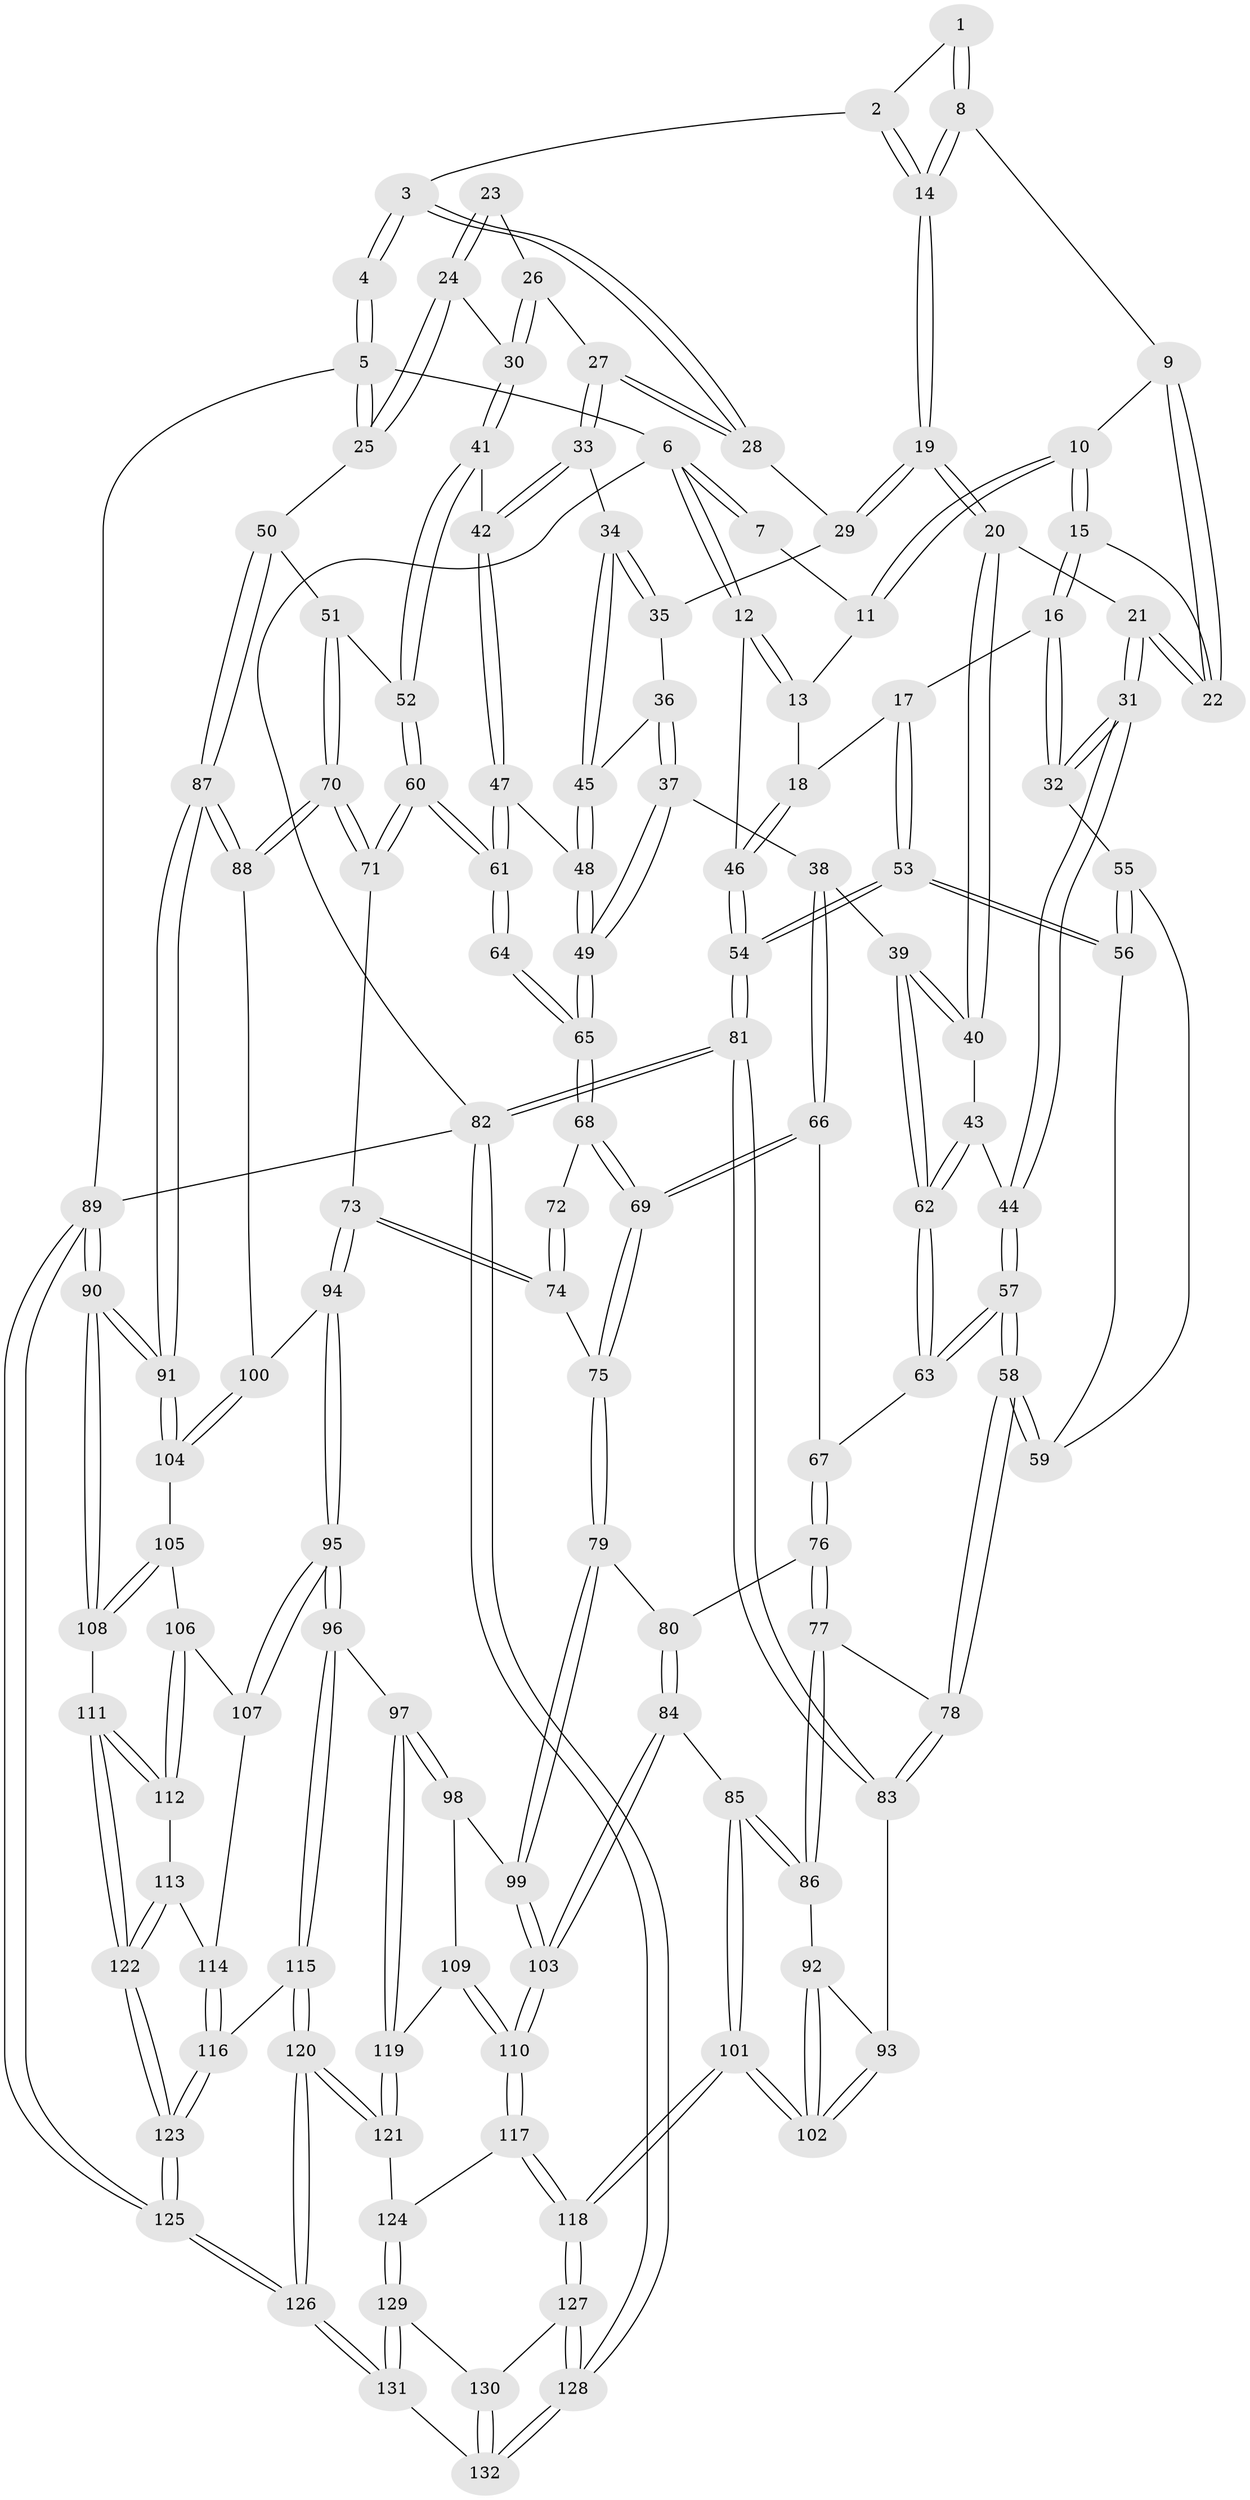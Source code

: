 // coarse degree distribution, {2: 0.039473684210526314, 3: 0.21052631578947367, 5: 0.3157894736842105, 8: 0.013157894736842105, 4: 0.3157894736842105, 6: 0.10526315789473684}
// Generated by graph-tools (version 1.1) at 2025/42/03/06/25 10:42:29]
// undirected, 132 vertices, 327 edges
graph export_dot {
graph [start="1"]
  node [color=gray90,style=filled];
  1 [pos="+0.34967190412910626+0"];
  2 [pos="+0.45934193571386195+0"];
  3 [pos="+0.6915872772202655+0"];
  4 [pos="+0.8106267556540925+0"];
  5 [pos="+1+0"];
  6 [pos="+0+0"];
  7 [pos="+0.31095319112847475+0"];
  8 [pos="+0.32688139226937946+0.06442356918199689"];
  9 [pos="+0.32198606038695143+0.0693727494891289"];
  10 [pos="+0.25733090619274473+0.10637295953728813"];
  11 [pos="+0.23674729003236247+0"];
  12 [pos="+0+0"];
  13 [pos="+0.177452389628205+0.04817131533767841"];
  14 [pos="+0.4235651276537334+0.12404349439350171"];
  15 [pos="+0.2520292509560968+0.11762390556163482"];
  16 [pos="+0.17020304694335234+0.18062641917639904"];
  17 [pos="+0.16010781438992133+0.17489253392089243"];
  18 [pos="+0.14302055953320986+0.14957800767327056"];
  19 [pos="+0.42758277841515135+0.1397837502969012"];
  20 [pos="+0.3978728950129081+0.16769861870325584"];
  21 [pos="+0.35286451258910934+0.16301390707877061"];
  22 [pos="+0.33744002722858707+0.15166235829020958"];
  23 [pos="+0.8972517645047343+0.08274191501014737"];
  24 [pos="+1+0.16153504952848882"];
  25 [pos="+1+0.12544860350985776"];
  26 [pos="+0.8727802913932621+0.12187231771688133"];
  27 [pos="+0.6924289831567662+0.07904586999086693"];
  28 [pos="+0.683491430651755+0"];
  29 [pos="+0.4560705284999902+0.14578998012103372"];
  30 [pos="+0.8952000982979041+0.21123142916776091"];
  31 [pos="+0.23797256559652682+0.2442747592091485"];
  32 [pos="+0.19090413733940587+0.21857994627535215"];
  33 [pos="+0.6923646511496993+0.07974488965781261"];
  34 [pos="+0.6547724251564374+0.13951271671518747"];
  35 [pos="+0.4782474907122947+0.1601667661272189"];
  36 [pos="+0.49837253438249435+0.2134304004812426"];
  37 [pos="+0.5109309060800213+0.30584218300915755"];
  38 [pos="+0.4580890347818902+0.3142825559548341"];
  39 [pos="+0.44979041995324315+0.31353210395172354"];
  40 [pos="+0.3903423163063925+0.23751230147792946"];
  41 [pos="+0.853403407708326+0.2502517495620219"];
  42 [pos="+0.8415199822743433+0.2472437879241781"];
  43 [pos="+0.2884272261815314+0.2830302395191553"];
  44 [pos="+0.2696960847766098+0.2773747822992491"];
  45 [pos="+0.6436824771508635+0.1899965673133277"];
  46 [pos="+0+0"];
  47 [pos="+0.7190628703800732+0.31628951415970724"];
  48 [pos="+0.6347088747151439+0.2676004814366546"];
  49 [pos="+0.5609691484749273+0.3233135037363917"];
  50 [pos="+1+0.36363012080934215"];
  51 [pos="+0.9150886699685484+0.3488773113242248"];
  52 [pos="+0.8851557327830557+0.3197192941193943"];
  53 [pos="+0+0.35634888871857673"];
  54 [pos="+0+0.3582412882171302"];
  55 [pos="+0.1758266759555162+0.24975101541440226"];
  56 [pos="+0+0.37127205800314234"];
  57 [pos="+0.20566500836840668+0.4607604713534494"];
  58 [pos="+0.1941949032576672+0.470968936491931"];
  59 [pos="+0.12764702761747126+0.4121531037965527"];
  60 [pos="+0.7565903617286732+0.4124659637800432"];
  61 [pos="+0.7341133950629657+0.3980131011958905"];
  62 [pos="+0.3628379895985823+0.3771783283136318"];
  63 [pos="+0.3578167374928779+0.3989102074861208"];
  64 [pos="+0.7263912500121624+0.40164993483257294"];
  65 [pos="+0.571438971815417+0.389021725961888"];
  66 [pos="+0.46151086959207416+0.43144029460828487"];
  67 [pos="+0.4021820843335048+0.46031592937240956"];
  68 [pos="+0.5635341831312612+0.43976671100116055"];
  69 [pos="+0.5630612848162394+0.44158484799912856"];
  70 [pos="+0.8611494460900068+0.5264420075991121"];
  71 [pos="+0.7808736165046317+0.45243964828909683"];
  72 [pos="+0.7003993058428827+0.42945222942479055"];
  73 [pos="+0.6328506535264296+0.5495889808558807"];
  74 [pos="+0.628386016589582+0.5469674748423431"];
  75 [pos="+0.5770805708219858+0.5344405498520196"];
  76 [pos="+0.4049453648692076+0.5203443868421896"];
  77 [pos="+0.2259417719730678+0.5333245367393927"];
  78 [pos="+0.19674318407659053+0.5018354895208139"];
  79 [pos="+0.5496139220955752+0.5539658206721267"];
  80 [pos="+0.41301699979095324+0.530767273991379"];
  81 [pos="+0+0.7020679519304894"];
  82 [pos="+0+1"];
  83 [pos="+0+0.6886427524088328"];
  84 [pos="+0.3728690229460554+0.6631240012827235"];
  85 [pos="+0.30477431388691745+0.6590043901969621"];
  86 [pos="+0.2323989140905679+0.5526751551469063"];
  87 [pos="+1+0.47096369437967434"];
  88 [pos="+0.8660034726737059+0.5411983873182942"];
  89 [pos="+1+1"];
  90 [pos="+1+0.7883592250362953"];
  91 [pos="+1+0.6901888225577612"];
  92 [pos="+0.20473849778722192+0.610600686063498"];
  93 [pos="+0.10647493958343733+0.7390932588907532"];
  94 [pos="+0.6639582078465713+0.5771915388693124"];
  95 [pos="+0.6771588680060391+0.6842037832755818"];
  96 [pos="+0.6671847743764457+0.7158850654943775"];
  97 [pos="+0.6671348697974826+0.7158918935440327"];
  98 [pos="+0.557895884684444+0.6695271703976634"];
  99 [pos="+0.5373460900877288+0.5968817653108713"];
  100 [pos="+0.8571725126075206+0.5652152863379495"];
  101 [pos="+0.2041698529600056+0.7902234509867594"];
  102 [pos="+0.20156021389284404+0.7885917513224203"];
  103 [pos="+0.41351658563196975+0.6992981297154979"];
  104 [pos="+0.8589864286998123+0.5791128243684273"];
  105 [pos="+0.8596046858958794+0.5892500164132438"];
  106 [pos="+0.8532963352471408+0.6051122711047261"];
  107 [pos="+0.8302004258840995+0.6490471127158064"];
  108 [pos="+1+0.7357902385089127"];
  109 [pos="+0.5321756789965324+0.7203597764192289"];
  110 [pos="+0.4259132437272364+0.7329254145952082"];
  111 [pos="+0.9959388133759182+0.7468215252718402"];
  112 [pos="+0.9103649618651888+0.726013032550504"];
  113 [pos="+0.8501870761287879+0.7512830445225974"];
  114 [pos="+0.8275327036975516+0.6718385815909307"];
  115 [pos="+0.6694748964135943+0.7190911707164799"];
  116 [pos="+0.7262405390697029+0.7687345460384382"];
  117 [pos="+0.41765388063424225+0.8186455227687971"];
  118 [pos="+0.23505551821543566+0.856934749382964"];
  119 [pos="+0.5742677368243971+0.769598592351959"];
  120 [pos="+0.6010739439510385+0.9265663994359775"];
  121 [pos="+0.5469680367647728+0.8703981109259142"];
  122 [pos="+0.8484322959085201+0.826216065486331"];
  123 [pos="+0.7974978200052272+0.9217784311827273"];
  124 [pos="+0.43755457823867855+0.8384860805708707"];
  125 [pos="+0.7830534532346543+1"];
  126 [pos="+0.7599952804198824+1"];
  127 [pos="+0.2264162142655901+0.8937816631404146"];
  128 [pos="+0+1"];
  129 [pos="+0.4151689822807666+0.935176331117792"];
  130 [pos="+0.3527427605383056+0.9514190366418676"];
  131 [pos="+0.4930097693844289+1"];
  132 [pos="+0.4021801771837598+1"];
  1 -- 2;
  1 -- 8;
  1 -- 8;
  2 -- 3;
  2 -- 14;
  2 -- 14;
  3 -- 4;
  3 -- 4;
  3 -- 28;
  3 -- 28;
  4 -- 5;
  4 -- 5;
  5 -- 6;
  5 -- 25;
  5 -- 25;
  5 -- 89;
  6 -- 7;
  6 -- 7;
  6 -- 12;
  6 -- 12;
  6 -- 82;
  7 -- 11;
  8 -- 9;
  8 -- 14;
  8 -- 14;
  9 -- 10;
  9 -- 22;
  9 -- 22;
  10 -- 11;
  10 -- 11;
  10 -- 15;
  10 -- 15;
  11 -- 13;
  12 -- 13;
  12 -- 13;
  12 -- 46;
  13 -- 18;
  14 -- 19;
  14 -- 19;
  15 -- 16;
  15 -- 16;
  15 -- 22;
  16 -- 17;
  16 -- 32;
  16 -- 32;
  17 -- 18;
  17 -- 53;
  17 -- 53;
  18 -- 46;
  18 -- 46;
  19 -- 20;
  19 -- 20;
  19 -- 29;
  19 -- 29;
  20 -- 21;
  20 -- 40;
  20 -- 40;
  21 -- 22;
  21 -- 22;
  21 -- 31;
  21 -- 31;
  23 -- 24;
  23 -- 24;
  23 -- 26;
  24 -- 25;
  24 -- 25;
  24 -- 30;
  25 -- 50;
  26 -- 27;
  26 -- 30;
  26 -- 30;
  27 -- 28;
  27 -- 28;
  27 -- 33;
  27 -- 33;
  28 -- 29;
  29 -- 35;
  30 -- 41;
  30 -- 41;
  31 -- 32;
  31 -- 32;
  31 -- 44;
  31 -- 44;
  32 -- 55;
  33 -- 34;
  33 -- 42;
  33 -- 42;
  34 -- 35;
  34 -- 35;
  34 -- 45;
  34 -- 45;
  35 -- 36;
  36 -- 37;
  36 -- 37;
  36 -- 45;
  37 -- 38;
  37 -- 49;
  37 -- 49;
  38 -- 39;
  38 -- 66;
  38 -- 66;
  39 -- 40;
  39 -- 40;
  39 -- 62;
  39 -- 62;
  40 -- 43;
  41 -- 42;
  41 -- 52;
  41 -- 52;
  42 -- 47;
  42 -- 47;
  43 -- 44;
  43 -- 62;
  43 -- 62;
  44 -- 57;
  44 -- 57;
  45 -- 48;
  45 -- 48;
  46 -- 54;
  46 -- 54;
  47 -- 48;
  47 -- 61;
  47 -- 61;
  48 -- 49;
  48 -- 49;
  49 -- 65;
  49 -- 65;
  50 -- 51;
  50 -- 87;
  50 -- 87;
  51 -- 52;
  51 -- 70;
  51 -- 70;
  52 -- 60;
  52 -- 60;
  53 -- 54;
  53 -- 54;
  53 -- 56;
  53 -- 56;
  54 -- 81;
  54 -- 81;
  55 -- 56;
  55 -- 56;
  55 -- 59;
  56 -- 59;
  57 -- 58;
  57 -- 58;
  57 -- 63;
  57 -- 63;
  58 -- 59;
  58 -- 59;
  58 -- 78;
  58 -- 78;
  60 -- 61;
  60 -- 61;
  60 -- 71;
  60 -- 71;
  61 -- 64;
  61 -- 64;
  62 -- 63;
  62 -- 63;
  63 -- 67;
  64 -- 65;
  64 -- 65;
  65 -- 68;
  65 -- 68;
  66 -- 67;
  66 -- 69;
  66 -- 69;
  67 -- 76;
  67 -- 76;
  68 -- 69;
  68 -- 69;
  68 -- 72;
  69 -- 75;
  69 -- 75;
  70 -- 71;
  70 -- 71;
  70 -- 88;
  70 -- 88;
  71 -- 73;
  72 -- 74;
  72 -- 74;
  73 -- 74;
  73 -- 74;
  73 -- 94;
  73 -- 94;
  74 -- 75;
  75 -- 79;
  75 -- 79;
  76 -- 77;
  76 -- 77;
  76 -- 80;
  77 -- 78;
  77 -- 86;
  77 -- 86;
  78 -- 83;
  78 -- 83;
  79 -- 80;
  79 -- 99;
  79 -- 99;
  80 -- 84;
  80 -- 84;
  81 -- 82;
  81 -- 82;
  81 -- 83;
  81 -- 83;
  82 -- 128;
  82 -- 128;
  82 -- 89;
  83 -- 93;
  84 -- 85;
  84 -- 103;
  84 -- 103;
  85 -- 86;
  85 -- 86;
  85 -- 101;
  85 -- 101;
  86 -- 92;
  87 -- 88;
  87 -- 88;
  87 -- 91;
  87 -- 91;
  88 -- 100;
  89 -- 90;
  89 -- 90;
  89 -- 125;
  89 -- 125;
  90 -- 91;
  90 -- 91;
  90 -- 108;
  90 -- 108;
  91 -- 104;
  91 -- 104;
  92 -- 93;
  92 -- 102;
  92 -- 102;
  93 -- 102;
  93 -- 102;
  94 -- 95;
  94 -- 95;
  94 -- 100;
  95 -- 96;
  95 -- 96;
  95 -- 107;
  95 -- 107;
  96 -- 97;
  96 -- 115;
  96 -- 115;
  97 -- 98;
  97 -- 98;
  97 -- 119;
  97 -- 119;
  98 -- 99;
  98 -- 109;
  99 -- 103;
  99 -- 103;
  100 -- 104;
  100 -- 104;
  101 -- 102;
  101 -- 102;
  101 -- 118;
  101 -- 118;
  103 -- 110;
  103 -- 110;
  104 -- 105;
  105 -- 106;
  105 -- 108;
  105 -- 108;
  106 -- 107;
  106 -- 112;
  106 -- 112;
  107 -- 114;
  108 -- 111;
  109 -- 110;
  109 -- 110;
  109 -- 119;
  110 -- 117;
  110 -- 117;
  111 -- 112;
  111 -- 112;
  111 -- 122;
  111 -- 122;
  112 -- 113;
  113 -- 114;
  113 -- 122;
  113 -- 122;
  114 -- 116;
  114 -- 116;
  115 -- 116;
  115 -- 120;
  115 -- 120;
  116 -- 123;
  116 -- 123;
  117 -- 118;
  117 -- 118;
  117 -- 124;
  118 -- 127;
  118 -- 127;
  119 -- 121;
  119 -- 121;
  120 -- 121;
  120 -- 121;
  120 -- 126;
  120 -- 126;
  121 -- 124;
  122 -- 123;
  122 -- 123;
  123 -- 125;
  123 -- 125;
  124 -- 129;
  124 -- 129;
  125 -- 126;
  125 -- 126;
  126 -- 131;
  126 -- 131;
  127 -- 128;
  127 -- 128;
  127 -- 130;
  128 -- 132;
  128 -- 132;
  129 -- 130;
  129 -- 131;
  129 -- 131;
  130 -- 132;
  130 -- 132;
  131 -- 132;
}
